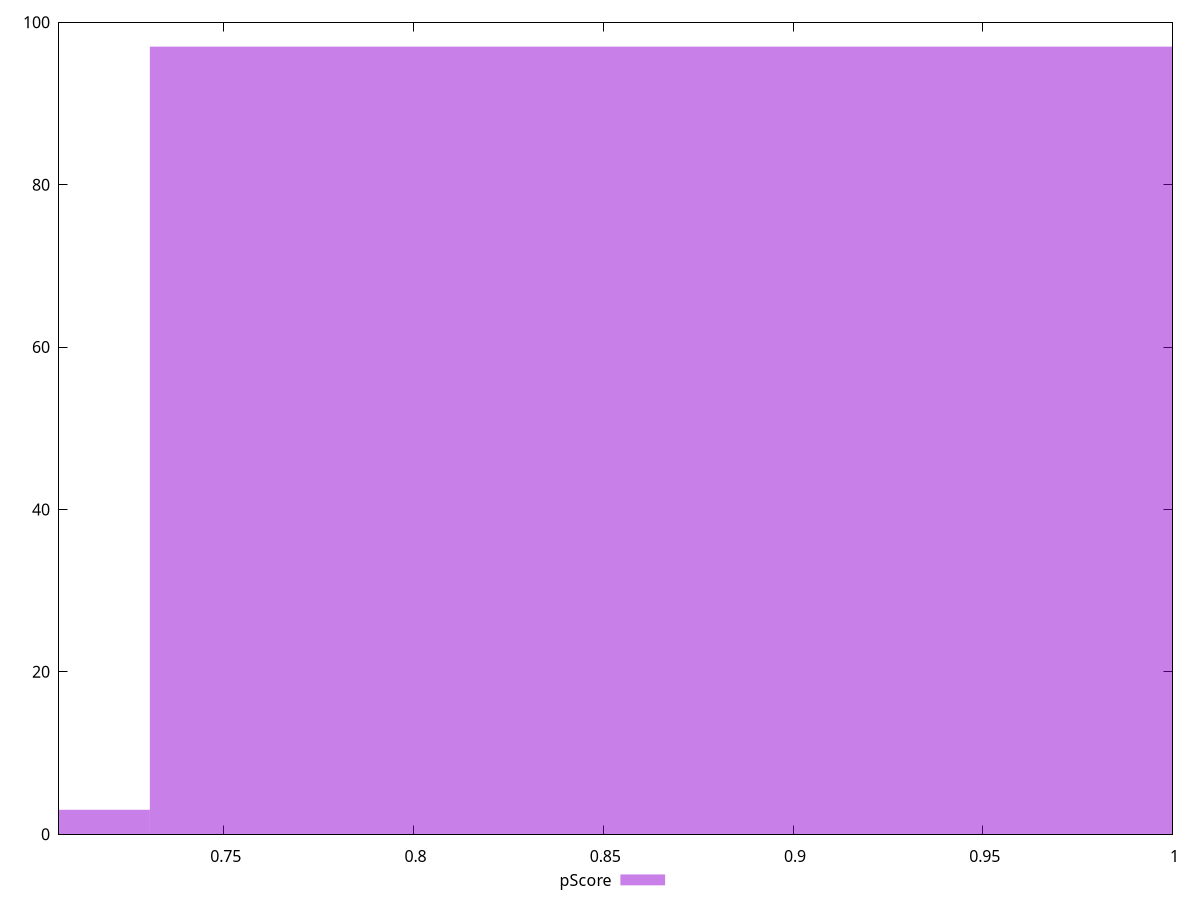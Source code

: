 reset

$pScore <<EOF
0.5843963961950333 3
0.8765945942925499 97
EOF

set key outside below
set boxwidth 0.2921981980975166
set xrange [0.7065544444444445:1]
set yrange [0:100]
set trange [0:100]
set style fill transparent solid 0.5 noborder
set terminal svg size 640, 490 enhanced background rgb 'white'
set output "reports/report_00028_2021-02-24T12-49-42.674Z/uses-rel-preconnect/samples/card/pScore/histogram.svg"

plot $pScore title "pScore" with boxes

reset
